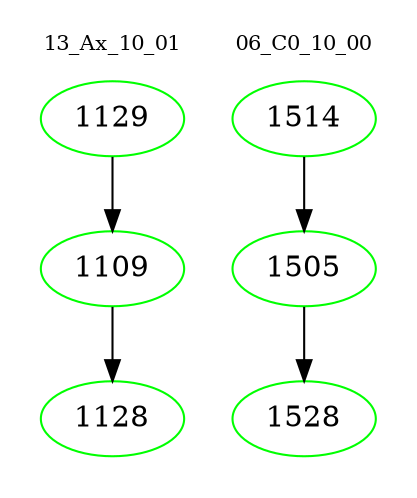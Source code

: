 digraph{
subgraph cluster_0 {
color = white
label = "13_Ax_10_01";
fontsize=10;
T0_1129 [label="1129", color="green"]
T0_1129 -> T0_1109 [color="black"]
T0_1109 [label="1109", color="green"]
T0_1109 -> T0_1128 [color="black"]
T0_1128 [label="1128", color="green"]
}
subgraph cluster_1 {
color = white
label = "06_C0_10_00";
fontsize=10;
T1_1514 [label="1514", color="green"]
T1_1514 -> T1_1505 [color="black"]
T1_1505 [label="1505", color="green"]
T1_1505 -> T1_1528 [color="black"]
T1_1528 [label="1528", color="green"]
}
}
